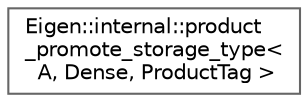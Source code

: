 digraph "Graphical Class Hierarchy"
{
 // LATEX_PDF_SIZE
  bgcolor="transparent";
  edge [fontname=Helvetica,fontsize=10,labelfontname=Helvetica,labelfontsize=10];
  node [fontname=Helvetica,fontsize=10,shape=box,height=0.2,width=0.4];
  rankdir="LR";
  Node0 [id="Node000000",label="Eigen::internal::product\l_promote_storage_type\<\l A, Dense, ProductTag \>",height=0.2,width=0.4,color="grey40", fillcolor="white", style="filled",URL="$structEigen_1_1internal_1_1product__promote__storage__type_3_01A_00_01Dense_00_01ProductTag_01_4.html",tooltip=" "];
}

